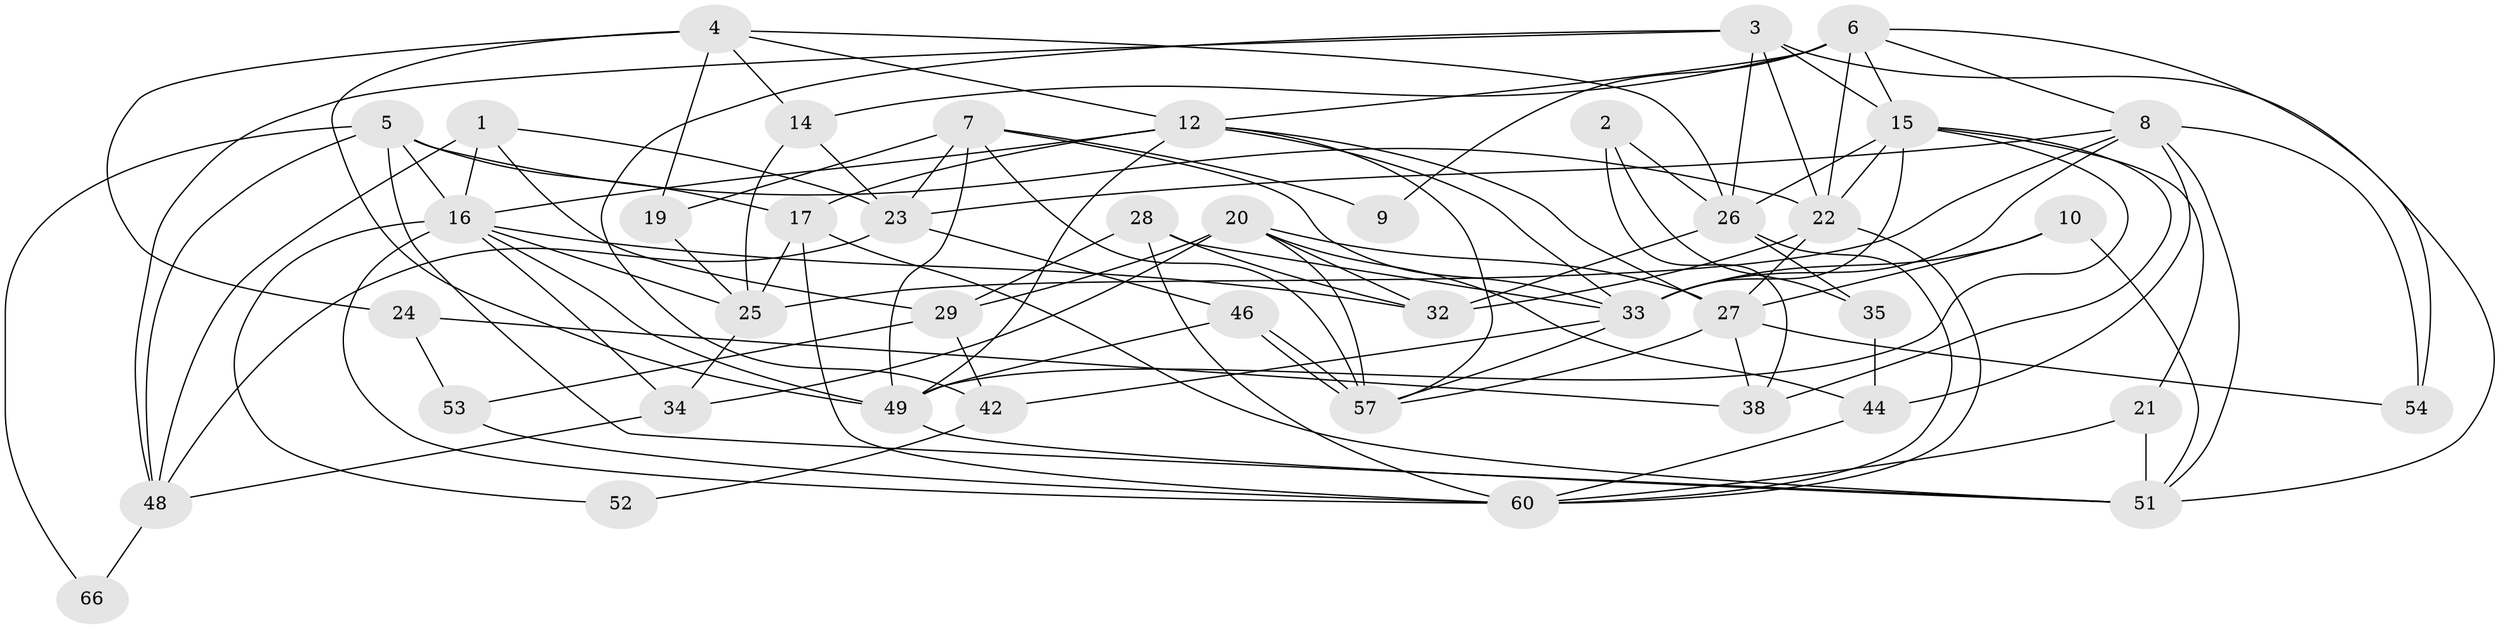 // Generated by graph-tools (version 1.1) at 2025/23/03/03/25 07:23:57]
// undirected, 43 vertices, 111 edges
graph export_dot {
graph [start="1"]
  node [color=gray90,style=filled];
  1;
  2;
  3 [super="+69"];
  4 [super="+68"];
  5 [super="+36"];
  6 [super="+11"];
  7 [super="+67"];
  8 [super="+13"];
  9;
  10;
  12 [super="+50"];
  14 [super="+31"];
  15 [super="+18"];
  16 [super="+45"];
  17 [super="+63"];
  19;
  20 [super="+55"];
  21;
  22 [super="+43"];
  23 [super="+64"];
  24 [super="+70"];
  25 [super="+40"];
  26 [super="+39"];
  27 [super="+37"];
  28;
  29 [super="+30"];
  32 [super="+58"];
  33 [super="+41"];
  34;
  35 [super="+61"];
  38;
  42 [super="+71"];
  44 [super="+47"];
  46;
  48 [super="+59"];
  49 [super="+62"];
  51 [super="+56"];
  52;
  53;
  54;
  57 [super="+65"];
  60 [super="+72"];
  66;
  1 -- 23;
  1 -- 29;
  1 -- 16;
  1 -- 48;
  2 -- 38;
  2 -- 26;
  2 -- 35;
  3 -- 22;
  3 -- 26;
  3 -- 48;
  3 -- 51;
  3 -- 42;
  3 -- 15;
  4 -- 49;
  4 -- 12;
  4 -- 24;
  4 -- 26;
  4 -- 19;
  4 -- 14;
  5 -- 16;
  5 -- 48;
  5 -- 51;
  5 -- 66;
  5 -- 17;
  5 -- 22;
  6 -- 22;
  6 -- 9;
  6 -- 54;
  6 -- 14;
  6 -- 8;
  6 -- 15 [weight=2];
  6 -- 12;
  7 -- 57;
  7 -- 49 [weight=2];
  7 -- 9;
  7 -- 33;
  7 -- 23;
  7 -- 19;
  8 -- 33;
  8 -- 44 [weight=2];
  8 -- 54;
  8 -- 51;
  8 -- 23;
  8 -- 25;
  10 -- 27;
  10 -- 33;
  10 -- 51;
  12 -- 27;
  12 -- 33;
  12 -- 16;
  12 -- 49;
  12 -- 17;
  12 -- 57;
  14 -- 23;
  14 -- 25;
  15 -- 26;
  15 -- 33;
  15 -- 49;
  15 -- 21;
  15 -- 38;
  15 -- 22;
  16 -- 52;
  16 -- 34;
  16 -- 60;
  16 -- 25;
  16 -- 49;
  16 -- 32;
  17 -- 60;
  17 -- 25;
  17 -- 51;
  19 -- 25;
  20 -- 57;
  20 -- 27;
  20 -- 34;
  20 -- 29;
  20 -- 44;
  20 -- 32;
  21 -- 60;
  21 -- 51;
  22 -- 27;
  22 -- 60;
  22 -- 32;
  23 -- 46;
  23 -- 48;
  24 -- 53;
  24 -- 38;
  25 -- 34;
  26 -- 35;
  26 -- 60;
  26 -- 32;
  27 -- 38;
  27 -- 54;
  27 -- 57;
  28 -- 60;
  28 -- 32;
  28 -- 29;
  28 -- 33;
  29 -- 42;
  29 -- 53;
  33 -- 42 [weight=2];
  33 -- 57;
  34 -- 48;
  35 -- 44;
  42 -- 52;
  44 -- 60;
  46 -- 57;
  46 -- 57;
  46 -- 49;
  48 -- 66;
  49 -- 51;
  53 -- 60;
}
